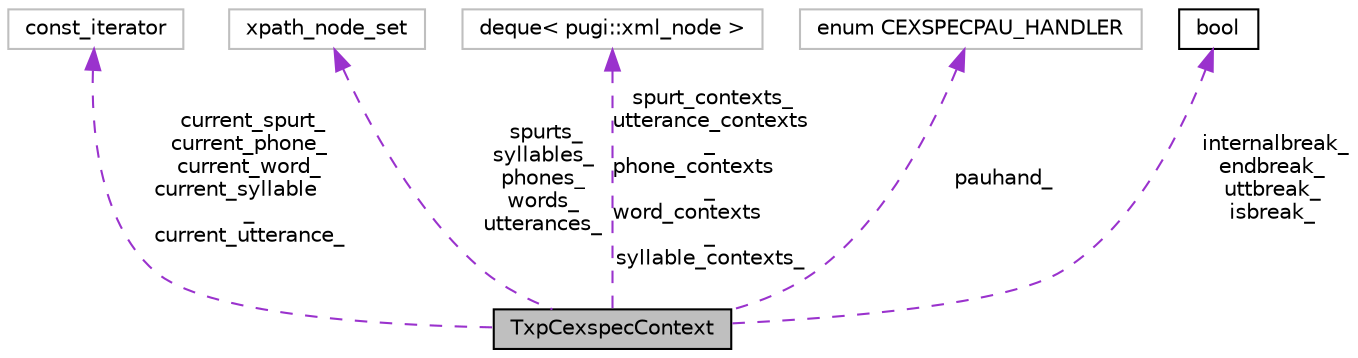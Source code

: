 digraph "TxpCexspecContext"
{
  edge [fontname="Helvetica",fontsize="10",labelfontname="Helvetica",labelfontsize="10"];
  node [fontname="Helvetica",fontsize="10",shape=record];
  Node1 [label="TxpCexspecContext",height=0.2,width=0.4,color="black", fillcolor="grey75", style="filled", fontcolor="black"];
  Node2 -> Node1 [dir="back",color="darkorchid3",fontsize="10",style="dashed",label=" current_spurt_\ncurrent_phone_\ncurrent_word_\ncurrent_syllable\l_\ncurrent_utterance_" ,fontname="Helvetica"];
  Node2 [label="const_iterator",height=0.2,width=0.4,color="grey75", fillcolor="white", style="filled"];
  Node3 -> Node1 [dir="back",color="darkorchid3",fontsize="10",style="dashed",label=" spurts_\nsyllables_\nphones_\nwords_\nutterances_" ,fontname="Helvetica"];
  Node3 [label="xpath_node_set",height=0.2,width=0.4,color="grey75", fillcolor="white", style="filled"];
  Node4 -> Node1 [dir="back",color="darkorchid3",fontsize="10",style="dashed",label=" spurt_contexts_\nutterance_contexts\l_\nphone_contexts\l_\nword_contexts\l_\nsyllable_contexts_" ,fontname="Helvetica"];
  Node4 [label="deque\< pugi::xml_node \>",height=0.2,width=0.4,color="grey75", fillcolor="white", style="filled"];
  Node5 -> Node1 [dir="back",color="darkorchid3",fontsize="10",style="dashed",label=" pauhand_" ,fontname="Helvetica"];
  Node5 [label="enum CEXSPECPAU_HANDLER",height=0.2,width=0.4,color="grey75", fillcolor="white", style="filled"];
  Node6 -> Node1 [dir="back",color="darkorchid3",fontsize="10",style="dashed",label=" internalbreak_\nendbreak_\nuttbreak_\nisbreak_" ,fontname="Helvetica"];
  Node6 [label="bool",height=0.2,width=0.4,color="black", fillcolor="white", style="filled",URL="$classbool.html"];
}
